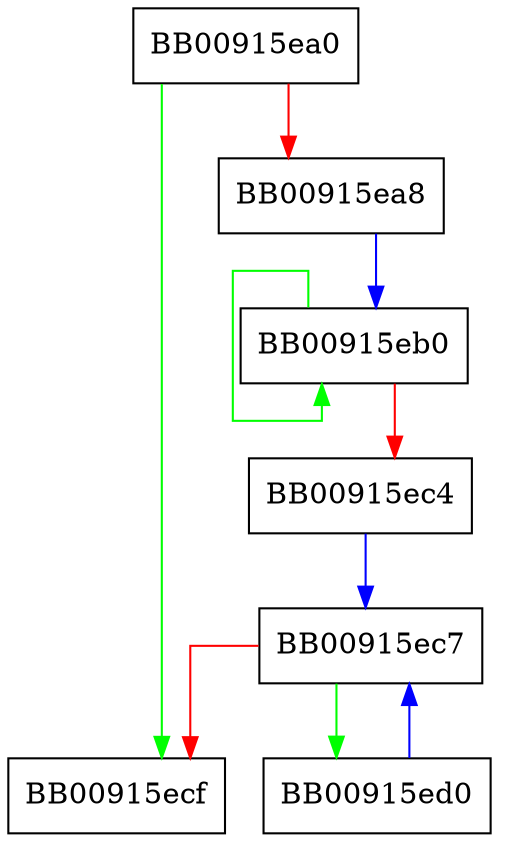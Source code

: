digraph __libc_disable_asynccancel {
  node [shape="box"];
  graph [splines=ortho];
  BB00915ea0 -> BB00915ecf [color="green"];
  BB00915ea0 -> BB00915ea8 [color="red"];
  BB00915ea8 -> BB00915eb0 [color="blue"];
  BB00915eb0 -> BB00915eb0 [color="green"];
  BB00915eb0 -> BB00915ec4 [color="red"];
  BB00915ec4 -> BB00915ec7 [color="blue"];
  BB00915ec7 -> BB00915ed0 [color="green"];
  BB00915ec7 -> BB00915ecf [color="red"];
  BB00915ed0 -> BB00915ec7 [color="blue"];
}
